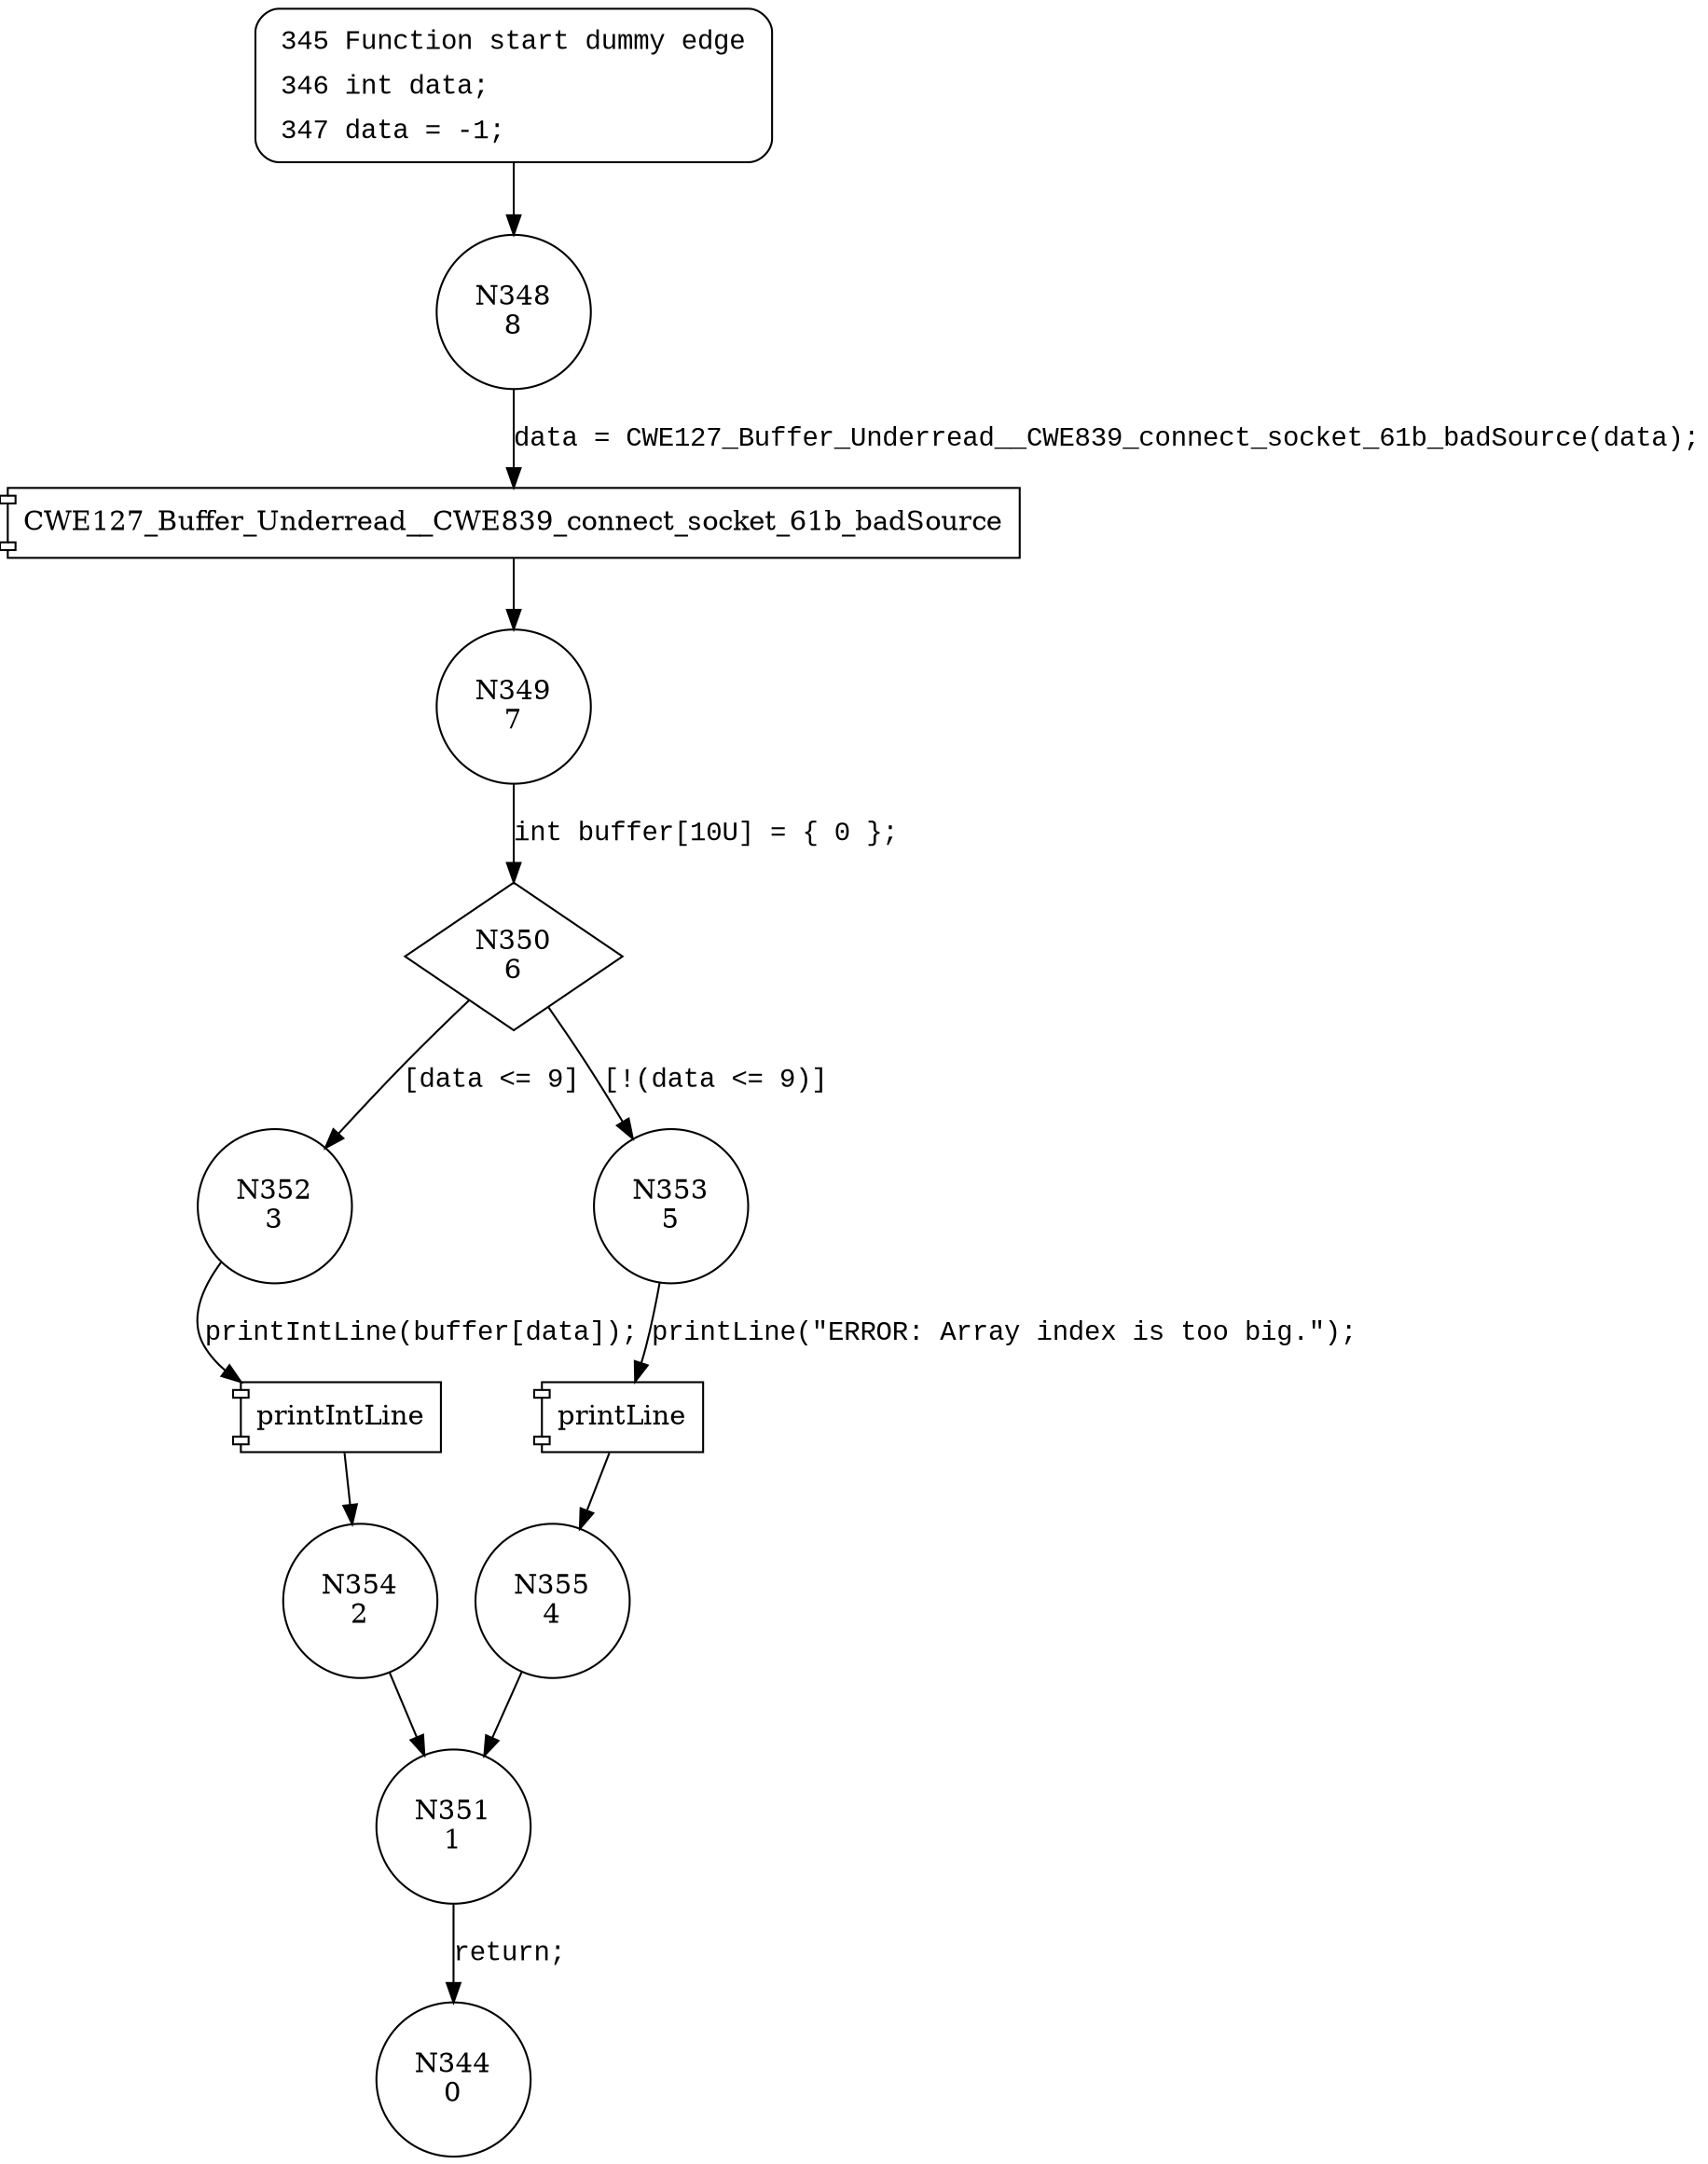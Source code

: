 digraph CWE127_Buffer_Underread__CWE839_connect_socket_61_bad {
348 [shape="circle" label="N348\n8"]
349 [shape="circle" label="N349\n7"]
350 [shape="diamond" label="N350\n6"]
352 [shape="circle" label="N352\n3"]
353 [shape="circle" label="N353\n5"]
355 [shape="circle" label="N355\n4"]
351 [shape="circle" label="N351\n1"]
344 [shape="circle" label="N344\n0"]
354 [shape="circle" label="N354\n2"]
345 [style="filled,bold" penwidth="1" fillcolor="white" fontname="Courier New" shape="Mrecord" label=<<table border="0" cellborder="0" cellpadding="3" bgcolor="white"><tr><td align="right">345</td><td align="left">Function start dummy edge</td></tr><tr><td align="right">346</td><td align="left">int data;</td></tr><tr><td align="right">347</td><td align="left">data = -1;</td></tr></table>>]
345 -> 348[label=""]
100023 [shape="component" label="CWE127_Buffer_Underread__CWE839_connect_socket_61b_badSource"]
348 -> 100023 [label="data = CWE127_Buffer_Underread__CWE839_connect_socket_61b_badSource(data);" fontname="Courier New"]
100023 -> 349 [label="" fontname="Courier New"]
350 -> 352 [label="[data <= 9]" fontname="Courier New"]
350 -> 353 [label="[!(data <= 9)]" fontname="Courier New"]
100024 [shape="component" label="printLine"]
353 -> 100024 [label="printLine(\"ERROR: Array index is too big.\");" fontname="Courier New"]
100024 -> 355 [label="" fontname="Courier New"]
351 -> 344 [label="return;" fontname="Courier New"]
100025 [shape="component" label="printIntLine"]
352 -> 100025 [label="printIntLine(buffer[data]);" fontname="Courier New"]
100025 -> 354 [label="" fontname="Courier New"]
349 -> 350 [label="int buffer[10U] = { 0 };" fontname="Courier New"]
355 -> 351 [label="" fontname="Courier New"]
354 -> 351 [label="" fontname="Courier New"]
}